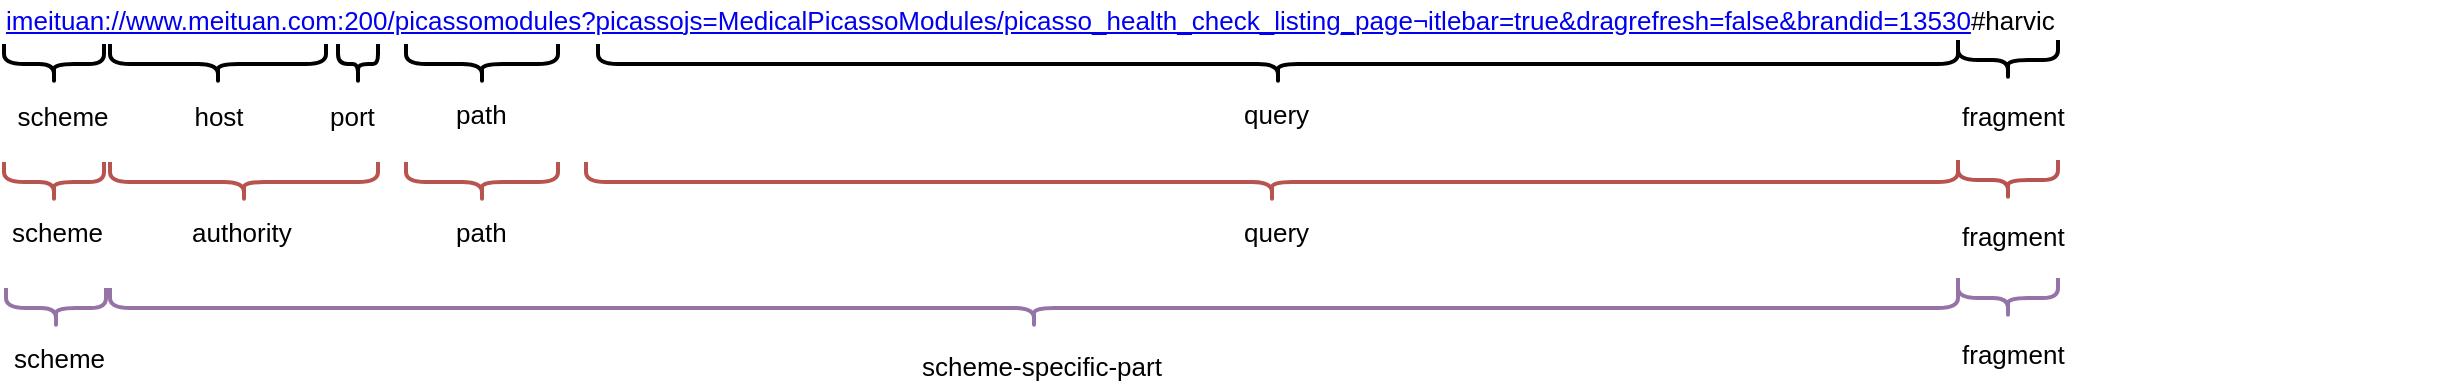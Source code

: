 <mxfile version="10.7.7" type="github"><diagram id="alRoTh4lmwYsOZHRcKnc" name="第 1 页"><mxGraphModel dx="918" dy="592" grid="1" gridSize="10" guides="1" tooltips="1" connect="1" arrows="1" fold="1" page="1" pageScale="1" pageWidth="827" pageHeight="1169" math="0" shadow="0"><root><mxCell id="0"/><mxCell id="1" parent="0"/><mxCell id="fsBLQHtGk2ZRvwoWVemM-1" value="&lt;a style=&quot;font-size: 13px&quot;&gt;&lt;span style=&quot;font-size: 13px&quot;&gt;imeituan://www.meituan.com:200/picassomodules?picassojs=MedicalPicassoModules/picasso_health_check_listing_page¬itlebar=true&amp;amp;dragrefresh=false&amp;amp;brandid=13530&lt;/span&gt;&lt;/a&gt;&lt;span&gt;#harvic&lt;/span&gt;" style="text;html=1;strokeColor=none;fillColor=none;align=left;verticalAlign=middle;whiteSpace=wrap;rounded=0;fontSize=13;" vertex="1" parent="1"><mxGeometry x="22" y="21" width="1228" height="20" as="geometry"/></mxCell><mxCell id="fsBLQHtGk2ZRvwoWVemM-2" value="" style="shape=curlyBracket;whiteSpace=wrap;html=1;rounded=1;fontSize=13;align=left;direction=north;strokeWidth=2;" vertex="1" parent="1"><mxGeometry x="23" y="43" width="50" height="20" as="geometry"/></mxCell><mxCell id="fsBLQHtGk2ZRvwoWVemM-3" value="&lt;span&gt;scheme&lt;/span&gt;" style="text;html=1;resizable=0;points=[];autosize=1;align=center;verticalAlign=top;spacingTop=-4;fontSize=13;" vertex="1" parent="1"><mxGeometry x="22" y="69" width="60" height="20" as="geometry"/></mxCell><mxCell id="fsBLQHtGk2ZRvwoWVemM-4" value="" style="shape=curlyBracket;whiteSpace=wrap;html=1;rounded=1;fontSize=13;align=left;direction=north;strokeWidth=2;" vertex="1" parent="1"><mxGeometry x="76" y="43" width="108" height="20" as="geometry"/></mxCell><mxCell id="fsBLQHtGk2ZRvwoWVemM-5" value="" style="shape=curlyBracket;whiteSpace=wrap;html=1;rounded=1;fontSize=13;align=left;direction=north;strokeWidth=2;" vertex="1" parent="1"><mxGeometry x="190" y="43" width="20" height="20" as="geometry"/></mxCell><mxCell id="fsBLQHtGk2ZRvwoWVemM-6" value="&lt;span&gt;host&lt;/span&gt;" style="text;html=1;resizable=0;points=[];autosize=1;align=center;verticalAlign=top;spacingTop=-4;fontSize=13;" vertex="1" parent="1"><mxGeometry x="110" y="69" width="40" height="20" as="geometry"/></mxCell><mxCell id="fsBLQHtGk2ZRvwoWVemM-7" value="&lt;div style=&quot;text-align: center&quot;&gt;&lt;span&gt;port&lt;/span&gt;&lt;br&gt;&lt;/div&gt;" style="text;html=1;resizable=0;points=[];autosize=1;align=left;verticalAlign=top;spacingTop=-4;fontSize=13;" vertex="1" parent="1"><mxGeometry x="184" y="69" width="40" height="20" as="geometry"/></mxCell><mxCell id="fsBLQHtGk2ZRvwoWVemM-8" value="" style="shape=curlyBracket;whiteSpace=wrap;html=1;rounded=1;fontSize=13;align=left;direction=north;strokeWidth=2;" vertex="1" parent="1"><mxGeometry x="224" y="43" width="76" height="20" as="geometry"/></mxCell><mxCell id="fsBLQHtGk2ZRvwoWVemM-9" value="path" style="text;html=1;resizable=0;points=[];autosize=1;align=left;verticalAlign=top;spacingTop=-4;fontSize=13;" vertex="1" parent="1"><mxGeometry x="247" y="68" width="40" height="20" as="geometry"/></mxCell><mxCell id="fsBLQHtGk2ZRvwoWVemM-10" value="" style="shape=curlyBracket;whiteSpace=wrap;html=1;rounded=1;fontSize=13;align=left;direction=north;strokeWidth=2;" vertex="1" parent="1"><mxGeometry x="320" y="43" width="680" height="20" as="geometry"/></mxCell><mxCell id="fsBLQHtGk2ZRvwoWVemM-11" value="query" style="text;html=1;resizable=0;points=[];autosize=1;align=left;verticalAlign=top;spacingTop=-4;fontSize=13;" vertex="1" parent="1"><mxGeometry x="641" y="68" width="50" height="20" as="geometry"/></mxCell><mxCell id="fsBLQHtGk2ZRvwoWVemM-12" value="" style="shape=curlyBracket;whiteSpace=wrap;html=1;rounded=1;fontSize=13;align=left;direction=north;strokeWidth=2;" vertex="1" parent="1"><mxGeometry x="1000" y="41" width="50" height="20" as="geometry"/></mxCell><mxCell id="fsBLQHtGk2ZRvwoWVemM-13" value="&lt;span&gt;fragment&lt;/span&gt;" style="text;html=1;resizable=0;points=[];autosize=1;align=left;verticalAlign=top;spacingTop=-4;fontSize=13;" vertex="1" parent="1"><mxGeometry x="1000" y="69" width="70" height="20" as="geometry"/></mxCell><mxCell id="fsBLQHtGk2ZRvwoWVemM-14" value="" style="shape=curlyBracket;whiteSpace=wrap;html=1;rounded=1;fontSize=13;align=left;direction=north;fillColor=#f8cecc;strokeColor=#b85450;strokeWidth=2;" vertex="1" parent="1"><mxGeometry x="23" y="102" width="50" height="20" as="geometry"/></mxCell><mxCell id="fsBLQHtGk2ZRvwoWVemM-15" value="" style="shape=curlyBracket;whiteSpace=wrap;html=1;rounded=1;fontSize=13;align=left;direction=north;fillColor=#f8cecc;strokeColor=#b85450;strokeWidth=2;" vertex="1" parent="1"><mxGeometry x="76" y="102" width="134" height="20" as="geometry"/></mxCell><mxCell id="fsBLQHtGk2ZRvwoWVemM-16" value="&lt;span&gt;scheme&lt;/span&gt;" style="text;html=1;resizable=0;points=[];autosize=1;align=left;verticalAlign=top;spacingTop=-4;fontSize=13;" vertex="1" parent="1"><mxGeometry x="25" y="127" width="60" height="20" as="geometry"/></mxCell><mxCell id="fsBLQHtGk2ZRvwoWVemM-17" value="&lt;span&gt;authority&lt;/span&gt;" style="text;html=1;resizable=0;points=[];autosize=1;align=left;verticalAlign=top;spacingTop=-4;fontSize=13;" vertex="1" parent="1"><mxGeometry x="115" y="127" width="70" height="20" as="geometry"/></mxCell><mxCell id="fsBLQHtGk2ZRvwoWVemM-18" value="" style="shape=curlyBracket;whiteSpace=wrap;html=1;rounded=1;fontSize=13;align=left;direction=north;fillColor=#f8cecc;strokeColor=#b85450;strokeWidth=2;" vertex="1" parent="1"><mxGeometry x="224" y="102" width="76" height="20" as="geometry"/></mxCell><mxCell id="fsBLQHtGk2ZRvwoWVemM-19" value="path" style="text;html=1;resizable=0;points=[];autosize=1;align=left;verticalAlign=top;spacingTop=-4;fontSize=13;" vertex="1" parent="1"><mxGeometry x="247" y="127" width="40" height="20" as="geometry"/></mxCell><mxCell id="fsBLQHtGk2ZRvwoWVemM-20" value="" style="shape=curlyBracket;whiteSpace=wrap;html=1;rounded=1;fontSize=13;align=left;direction=north;fillColor=#f8cecc;strokeColor=#b85450;strokeWidth=2;" vertex="1" parent="1"><mxGeometry x="314" y="102" width="686" height="20" as="geometry"/></mxCell><mxCell id="fsBLQHtGk2ZRvwoWVemM-21" value="query" style="text;html=1;resizable=0;points=[];autosize=1;align=left;verticalAlign=top;spacingTop=-4;fontSize=13;" vertex="1" parent="1"><mxGeometry x="641" y="127" width="50" height="20" as="geometry"/></mxCell><mxCell id="fsBLQHtGk2ZRvwoWVemM-22" value="" style="shape=curlyBracket;whiteSpace=wrap;html=1;rounded=1;fontSize=13;align=left;direction=north;fillColor=#f8cecc;strokeColor=#b85450;strokeWidth=2;" vertex="1" parent="1"><mxGeometry x="1000" y="101" width="50" height="20" as="geometry"/></mxCell><mxCell id="fsBLQHtGk2ZRvwoWVemM-23" value="&lt;span&gt;fragment&lt;/span&gt;" style="text;html=1;resizable=0;points=[];autosize=1;align=left;verticalAlign=top;spacingTop=-4;fontSize=13;" vertex="1" parent="1"><mxGeometry x="1000" y="129" width="70" height="20" as="geometry"/></mxCell><mxCell id="fsBLQHtGk2ZRvwoWVemM-25" value="" style="shape=curlyBracket;whiteSpace=wrap;html=1;rounded=1;fontSize=13;align=left;direction=north;fillColor=#e1d5e7;strokeColor=#9673a6;strokeWidth=2;" vertex="1" parent="1"><mxGeometry x="24" y="165" width="50" height="20" as="geometry"/></mxCell><mxCell id="fsBLQHtGk2ZRvwoWVemM-26" value="&lt;span&gt;scheme&lt;/span&gt;" style="text;html=1;resizable=0;points=[];autosize=1;align=left;verticalAlign=top;spacingTop=-4;fontSize=13;" vertex="1" parent="1"><mxGeometry x="26" y="190" width="60" height="20" as="geometry"/></mxCell><mxCell id="fsBLQHtGk2ZRvwoWVemM-27" value="" style="shape=curlyBracket;whiteSpace=wrap;html=1;rounded=1;fontSize=13;align=left;direction=north;fillColor=#e1d5e7;strokeColor=#9673a6;strokeWidth=2;" vertex="1" parent="1"><mxGeometry x="76" y="165" width="924" height="20" as="geometry"/></mxCell><mxCell id="fsBLQHtGk2ZRvwoWVemM-28" value="&lt;span&gt;scheme-specific-part&lt;/span&gt;" style="text;html=1;resizable=0;points=[];autosize=1;align=left;verticalAlign=top;spacingTop=-4;fontSize=13;" vertex="1" parent="1"><mxGeometry x="480" y="194" width="140" height="20" as="geometry"/></mxCell><mxCell id="fsBLQHtGk2ZRvwoWVemM-29" value="" style="shape=curlyBracket;whiteSpace=wrap;html=1;rounded=1;fontSize=13;align=left;direction=north;fillColor=#e1d5e7;strokeColor=#9673a6;strokeWidth=2;" vertex="1" parent="1"><mxGeometry x="1000" y="160" width="50" height="20" as="geometry"/></mxCell><mxCell id="fsBLQHtGk2ZRvwoWVemM-30" value="&lt;span&gt;fragment&lt;/span&gt;" style="text;html=1;resizable=0;points=[];autosize=1;align=left;verticalAlign=top;spacingTop=-4;fontSize=13;" vertex="1" parent="1"><mxGeometry x="1000" y="188" width="70" height="20" as="geometry"/></mxCell></root></mxGraphModel></diagram></mxfile>